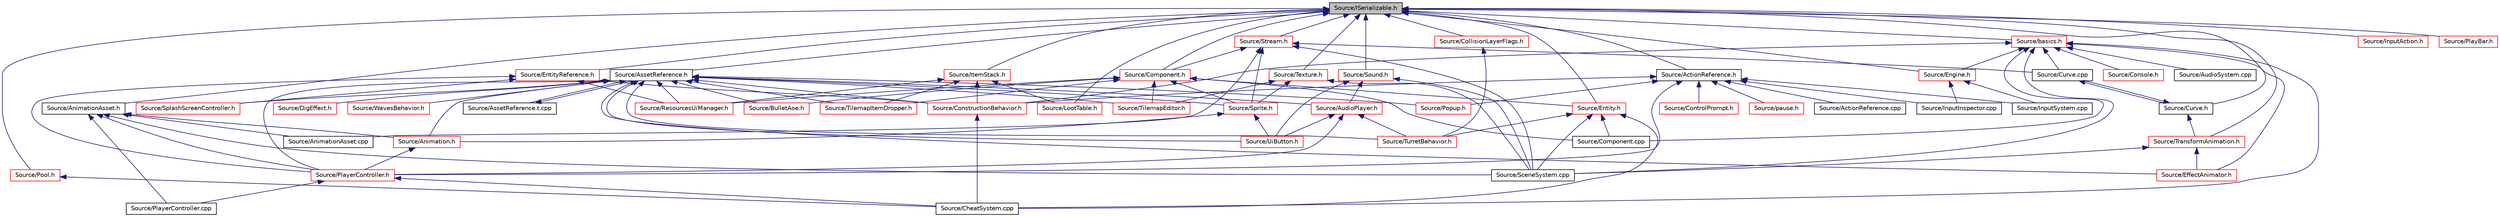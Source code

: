 digraph "Source/ISerializable.h"
{
 // LATEX_PDF_SIZE
  edge [fontname="Helvetica",fontsize="10",labelfontname="Helvetica",labelfontsize="10"];
  node [fontname="Helvetica",fontsize="10",shape=record];
  Node1 [label="Source/ISerializable.h",height=0.2,width=0.4,color="black", fillcolor="grey75", style="filled", fontcolor="black",tooltip="interface for all serializable objects"];
  Node1 -> Node2 [dir="back",color="midnightblue",fontsize="10",style="solid"];
  Node2 [label="Source/ActionReference.h",height=0.2,width=0.4,color="black", fillcolor="white", style="filled",URL="$ActionReference_8h.html",tooltip="a reference to an input Action"];
  Node2 -> Node3 [dir="back",color="midnightblue",fontsize="10",style="solid"];
  Node3 [label="Source/ActionReference.cpp",height=0.2,width=0.4,color="black", fillcolor="white", style="filled",URL="$ActionReference_8cpp.html",tooltip="a reference to an input Action"];
  Node2 -> Node4 [dir="back",color="midnightblue",fontsize="10",style="solid"];
  Node4 [label="Source/ConstructionBehavior.h",height=0.2,width=0.4,color="red", fillcolor="white", style="filled",URL="$ConstructionBehavior_8h.html",tooltip="handles the construction of towers and modification of terrain"];
  Node4 -> Node5 [dir="back",color="midnightblue",fontsize="10",style="solid"];
  Node5 [label="Source/CheatSystem.cpp",height=0.2,width=0.4,color="black", fillcolor="white", style="filled",URL="$CheatSystem_8cpp.html",tooltip="CheatSystem Class definition."];
  Node2 -> Node8 [dir="back",color="midnightblue",fontsize="10",style="solid"];
  Node8 [label="Source/ControlPrompt.h",height=0.2,width=0.4,color="red", fillcolor="white", style="filled",URL="$ControlPrompt_8h.html",tooltip="Displays a control prompt for an ActionReference."];
  Node2 -> Node13 [dir="back",color="midnightblue",fontsize="10",style="solid"];
  Node13 [label="Source/InputInspector.cpp",height=0.2,width=0.4,color="black", fillcolor="white", style="filled",URL="$InputInspector_8cpp.html",tooltip="Input system addition, holds Action and Debug info."];
  Node2 -> Node14 [dir="back",color="midnightblue",fontsize="10",style="solid"];
  Node14 [label="Source/InputSystem.cpp",height=0.2,width=0.4,color="black", fillcolor="white", style="filled",URL="$InputSystem_8cpp.html",tooltip="Input system, m_Handles key and mouse inputs."];
  Node2 -> Node15 [dir="back",color="midnightblue",fontsize="10",style="solid"];
  Node15 [label="Source/pause.h",height=0.2,width=0.4,color="red", fillcolor="white", style="filled",URL="$pause_8h.html",tooltip="component that pauses the game"];
  Node2 -> Node17 [dir="back",color="midnightblue",fontsize="10",style="solid"];
  Node17 [label="Source/PlayerController.h",height=0.2,width=0.4,color="red", fillcolor="white", style="filled",URL="$PlayerController_8h.html",tooltip="PlayerController Behaviour Class."];
  Node17 -> Node5 [dir="back",color="midnightblue",fontsize="10",style="solid"];
  Node17 -> Node18 [dir="back",color="midnightblue",fontsize="10",style="solid"];
  Node18 [label="Source/PlayerController.cpp",height=0.2,width=0.4,color="black", fillcolor="white", style="filled",URL="$PlayerController_8cpp.html",tooltip="PlayerController Behaviour Class."];
  Node2 -> Node19 [dir="back",color="midnightblue",fontsize="10",style="solid"];
  Node19 [label="Source/Popup.h",height=0.2,width=0.4,color="red", fillcolor="white", style="filled",URL="$Popup_8h.html",tooltip="A popup is a behavior that will show a popup when a button is pressed."];
  Node1 -> Node21 [dir="back",color="midnightblue",fontsize="10",style="solid"];
  Node21 [label="Source/AnimationAsset.h",height=0.2,width=0.4,color="black", fillcolor="white", style="filled",URL="$AnimationAsset_8h.html",tooltip="Asset that contains information about a spritesheet animation."];
  Node21 -> Node22 [dir="back",color="midnightblue",fontsize="10",style="solid"];
  Node22 [label="Source/Animation.h",height=0.2,width=0.4,color="red", fillcolor="white", style="filled",URL="$Animation_8h.html",tooltip="animation component class"];
  Node22 -> Node17 [dir="back",color="midnightblue",fontsize="10",style="solid"];
  Node21 -> Node26 [dir="back",color="midnightblue",fontsize="10",style="solid"];
  Node26 [label="Source/AnimationAsset.cpp",height=0.2,width=0.4,color="black", fillcolor="white", style="filled",URL="$AnimationAsset_8cpp.html",tooltip="Asset that contains information about a spritesheet animation."];
  Node21 -> Node18 [dir="back",color="midnightblue",fontsize="10",style="solid"];
  Node21 -> Node17 [dir="back",color="midnightblue",fontsize="10",style="solid"];
  Node21 -> Node27 [dir="back",color="midnightblue",fontsize="10",style="solid"];
  Node27 [label="Source/SceneSystem.cpp",height=0.2,width=0.4,color="black", fillcolor="white", style="filled",URL="$SceneSystem_8cpp.html",tooltip="handles the process of resetting and changing scenes"];
  Node1 -> Node28 [dir="back",color="midnightblue",fontsize="10",style="solid"];
  Node28 [label="Source/AssetReference.h",height=0.2,width=0.4,color="black", fillcolor="white", style="filled",URL="$AssetReference_8h.html",tooltip="a reference to an Asset"];
  Node28 -> Node22 [dir="back",color="midnightblue",fontsize="10",style="solid"];
  Node28 -> Node29 [dir="back",color="midnightblue",fontsize="10",style="solid"];
  Node29 [label="Source/AssetReference.t.cpp",height=0.2,width=0.4,color="black", fillcolor="white", style="filled",URL="$AssetReference_8t_8cpp.html",tooltip="a reference to an Asset"];
  Node29 -> Node28 [dir="back",color="midnightblue",fontsize="10",style="solid"];
  Node28 -> Node30 [dir="back",color="midnightblue",fontsize="10",style="solid"];
  Node30 [label="Source/AudioPlayer.h",height=0.2,width=0.4,color="red", fillcolor="white", style="filled",URL="$AudioPlayer_8h.html",tooltip="Component that plays audio."];
  Node30 -> Node17 [dir="back",color="midnightblue",fontsize="10",style="solid"];
  Node30 -> Node35 [dir="back",color="midnightblue",fontsize="10",style="solid"];
  Node35 [label="Source/TurretBehavior.h",height=0.2,width=0.4,color="red", fillcolor="white", style="filled",URL="$TurretBehavior_8h_source.html",tooltip=" "];
  Node30 -> Node36 [dir="back",color="midnightblue",fontsize="10",style="solid"];
  Node36 [label="Source/UiButton.h",height=0.2,width=0.4,color="red", fillcolor="white", style="filled",URL="$UiButton_8h.html",tooltip="Ui Button that sends an event when clicked."];
  Node28 -> Node37 [dir="back",color="midnightblue",fontsize="10",style="solid"];
  Node37 [label="Source/BulletAoe.h",height=0.2,width=0.4,color="red", fillcolor="white", style="filled",URL="$BulletAoe_8h_source.html",tooltip=" "];
  Node28 -> Node4 [dir="back",color="midnightblue",fontsize="10",style="solid"];
  Node28 -> Node38 [dir="back",color="midnightblue",fontsize="10",style="solid"];
  Node38 [label="Source/DigEffect.h",height=0.2,width=0.4,color="red", fillcolor="white", style="filled",URL="$DigEffect_8h_source.html",tooltip=" "];
  Node28 -> Node39 [dir="back",color="midnightblue",fontsize="10",style="solid"];
  Node39 [label="Source/EffectAnimator.h",height=0.2,width=0.4,color="red", fillcolor="white", style="filled",URL="$EffectAnimator_8h.html",tooltip="Component that animates a Transform's matrix."];
  Node28 -> Node17 [dir="back",color="midnightblue",fontsize="10",style="solid"];
  Node28 -> Node19 [dir="back",color="midnightblue",fontsize="10",style="solid"];
  Node28 -> Node41 [dir="back",color="midnightblue",fontsize="10",style="solid"];
  Node41 [label="Source/ResourcesUiManager.h",height=0.2,width=0.4,color="red", fillcolor="white", style="filled",URL="$ResourcesUiManager_8h.html",tooltip="Component that manages the UI for displaying what resources a player currently has."];
  Node28 -> Node43 [dir="back",color="midnightblue",fontsize="10",style="solid"];
  Node43 [label="Source/SplashScreenController.h",height=0.2,width=0.4,color="red", fillcolor="white", style="filled",URL="$SplashScreenController_8h_source.html",tooltip=" "];
  Node28 -> Node44 [dir="back",color="midnightblue",fontsize="10",style="solid"];
  Node44 [label="Source/Sprite.h",height=0.2,width=0.4,color="red", fillcolor="white", style="filled",URL="$Sprite_8h_source.html",tooltip=" "];
  Node44 -> Node22 [dir="back",color="midnightblue",fontsize="10",style="solid"];
  Node44 -> Node36 [dir="back",color="midnightblue",fontsize="10",style="solid"];
  Node28 -> Node64 [dir="back",color="midnightblue",fontsize="10",style="solid"];
  Node64 [label="Source/TilemapEditor.h",height=0.2,width=0.4,color="red", fillcolor="white", style="filled",URL="$TilemapEditor_8h.html",tooltip="Component that allows direct editing of a Tilemap."];
  Node28 -> Node65 [dir="back",color="midnightblue",fontsize="10",style="solid"];
  Node65 [label="Source/TilemapItemDropper.h",height=0.2,width=0.4,color="red", fillcolor="white", style="filled",URL="$TilemapItemDropper_8h.html",tooltip="Drops an item whenever a tile is broken."];
  Node28 -> Node35 [dir="back",color="midnightblue",fontsize="10",style="solid"];
  Node28 -> Node36 [dir="back",color="midnightblue",fontsize="10",style="solid"];
  Node28 -> Node66 [dir="back",color="midnightblue",fontsize="10",style="solid"];
  Node66 [label="Source/WavesBehavior.h",height=0.2,width=0.4,color="red", fillcolor="white", style="filled",URL="$WavesBehavior_8h_source.html",tooltip=" "];
  Node1 -> Node67 [dir="back",color="midnightblue",fontsize="10",style="solid"];
  Node67 [label="Source/basics.h",height=0.2,width=0.4,color="red", fillcolor="white", style="filled",URL="$basics_8h_source.html",tooltip=" "];
  Node67 -> Node68 [dir="back",color="midnightblue",fontsize="10",style="solid"];
  Node68 [label="Source/AudioSystem.cpp",height=0.2,width=0.4,color="black", fillcolor="white", style="filled",URL="$AudioSystem_8cpp.html",tooltip="System that implements FMOD and allows the loading and playing of audio."];
  Node67 -> Node5 [dir="back",color="midnightblue",fontsize="10",style="solid"];
  Node67 -> Node69 [dir="back",color="midnightblue",fontsize="10",style="solid"];
  Node69 [label="Source/Component.cpp",height=0.2,width=0.4,color="black", fillcolor="white", style="filled",URL="$Component_8cpp.html",tooltip="Virtual component header."];
  Node67 -> Node70 [dir="back",color="midnightblue",fontsize="10",style="solid"];
  Node70 [label="Source/Console.h",height=0.2,width=0.4,color="red", fillcolor="white", style="filled",URL="$Console_8h_source.html",tooltip=" "];
  Node67 -> Node4 [dir="back",color="midnightblue",fontsize="10",style="solid"];
  Node67 -> Node122 [dir="back",color="midnightblue",fontsize="10",style="solid"];
  Node122 [label="Source/Curve.cpp",height=0.2,width=0.4,color="black", fillcolor="white", style="filled",URL="$Curve_8cpp.html",tooltip="class for interpolating between sequences of values"];
  Node122 -> Node123 [dir="back",color="midnightblue",fontsize="10",style="solid"];
  Node123 [label="Source/Curve.h",height=0.2,width=0.4,color="black", fillcolor="white", style="filled",URL="$Curve_8h.html",tooltip="class for interpolating between sequences of values"];
  Node123 -> Node122 [dir="back",color="midnightblue",fontsize="10",style="solid"];
  Node123 -> Node124 [dir="back",color="midnightblue",fontsize="10",style="solid"];
  Node124 [label="Source/TransformAnimation.h",height=0.2,width=0.4,color="red", fillcolor="white", style="filled",URL="$TransformAnimation_8h.html",tooltip="Asset that animates a Transform with Curves."];
  Node124 -> Node39 [dir="back",color="midnightblue",fontsize="10",style="solid"];
  Node124 -> Node27 [dir="back",color="midnightblue",fontsize="10",style="solid"];
  Node67 -> Node39 [dir="back",color="midnightblue",fontsize="10",style="solid"];
  Node67 -> Node126 [dir="back",color="midnightblue",fontsize="10",style="solid"];
  Node126 [label="Source/Engine.h",height=0.2,width=0.4,color="red", fillcolor="white", style="filled",URL="$Engine_8h.html",tooltip="Engine class."];
  Node126 -> Node13 [dir="back",color="midnightblue",fontsize="10",style="solid"];
  Node126 -> Node14 [dir="back",color="midnightblue",fontsize="10",style="solid"];
  Node67 -> Node27 [dir="back",color="midnightblue",fontsize="10",style="solid"];
  Node1 -> Node158 [dir="back",color="midnightblue",fontsize="10",style="solid"];
  Node158 [label="Source/CollisionLayerFlags.h",height=0.2,width=0.4,color="red", fillcolor="white", style="filled",URL="$CollisionLayerFlags_8h.html",tooltip="struct that determines which collision layers to interact with"];
  Node158 -> Node35 [dir="back",color="midnightblue",fontsize="10",style="solid"];
  Node1 -> Node161 [dir="back",color="midnightblue",fontsize="10",style="solid"];
  Node161 [label="Source/Component.h",height=0.2,width=0.4,color="red", fillcolor="white", style="filled",URL="$Component_8h.html",tooltip="Virtual component header."];
  Node161 -> Node37 [dir="back",color="midnightblue",fontsize="10",style="solid"];
  Node161 -> Node69 [dir="back",color="midnightblue",fontsize="10",style="solid"];
  Node161 -> Node172 [dir="back",color="midnightblue",fontsize="10",style="solid"];
  Node172 [label="Source/Entity.h",height=0.2,width=0.4,color="red", fillcolor="white", style="filled",URL="$Entity_8h.html",tooltip="Entity class which holds Components."];
  Node172 -> Node5 [dir="back",color="midnightblue",fontsize="10",style="solid"];
  Node172 -> Node69 [dir="back",color="midnightblue",fontsize="10",style="solid"];
  Node172 -> Node27 [dir="back",color="midnightblue",fontsize="10",style="solid"];
  Node172 -> Node35 [dir="back",color="midnightblue",fontsize="10",style="solid"];
  Node161 -> Node41 [dir="back",color="midnightblue",fontsize="10",style="solid"];
  Node161 -> Node44 [dir="back",color="midnightblue",fontsize="10",style="solid"];
  Node161 -> Node64 [dir="back",color="midnightblue",fontsize="10",style="solid"];
  Node161 -> Node65 [dir="back",color="midnightblue",fontsize="10",style="solid"];
  Node1 -> Node123 [dir="back",color="midnightblue",fontsize="10",style="solid"];
  Node1 -> Node126 [dir="back",color="midnightblue",fontsize="10",style="solid"];
  Node1 -> Node172 [dir="back",color="midnightblue",fontsize="10",style="solid"];
  Node1 -> Node181 [dir="back",color="midnightblue",fontsize="10",style="solid"];
  Node181 [label="Source/EntityReference.h",height=0.2,width=0.4,color="red", fillcolor="white", style="filled",URL="$EntityReference_8h.html",tooltip="a reference to an Entity in the scene"];
  Node181 -> Node4 [dir="back",color="midnightblue",fontsize="10",style="solid"];
  Node181 -> Node17 [dir="back",color="midnightblue",fontsize="10",style="solid"];
  Node181 -> Node41 [dir="back",color="midnightblue",fontsize="10",style="solid"];
  Node181 -> Node43 [dir="back",color="midnightblue",fontsize="10",style="solid"];
  Node1 -> Node182 [dir="back",color="midnightblue",fontsize="10",style="solid"];
  Node182 [label="Source/InputAction.h",height=0.2,width=0.4,color="red", fillcolor="white", style="filled",URL="$InputAction_8h.html",tooltip="action class, used to track an action with dynamic input"];
  Node1 -> Node183 [dir="back",color="midnightblue",fontsize="10",style="solid"];
  Node183 [label="Source/ItemStack.h",height=0.2,width=0.4,color="red", fillcolor="white", style="filled",URL="$ItemStack_8h.html",tooltip="a stack of multiple items of the same type"];
  Node183 -> Node4 [dir="back",color="midnightblue",fontsize="10",style="solid"];
  Node183 -> Node184 [dir="back",color="midnightblue",fontsize="10",style="solid"];
  Node184 [label="Source/LootTable.h",height=0.2,width=0.4,color="red", fillcolor="white", style="filled",URL="$LootTable_8h.html",tooltip="class for dropping configurable loot"];
  Node183 -> Node41 [dir="back",color="midnightblue",fontsize="10",style="solid"];
  Node183 -> Node65 [dir="back",color="midnightblue",fontsize="10",style="solid"];
  Node1 -> Node184 [dir="back",color="midnightblue",fontsize="10",style="solid"];
  Node1 -> Node185 [dir="back",color="midnightblue",fontsize="10",style="solid"];
  Node185 [label="Source/PlayBar.h",height=0.2,width=0.4,color="red", fillcolor="white", style="filled",URL="$PlayBar_8h.html",tooltip="UI Bar that handles playing, pausing, and autosaves of the scene."];
  Node1 -> Node115 [dir="back",color="midnightblue",fontsize="10",style="solid"];
  Node115 [label="Source/Pool.h",height=0.2,width=0.4,color="red", fillcolor="white", style="filled",URL="$Pool_8h.html",tooltip="Used for Pools like Time or Health."];
  Node115 -> Node5 [dir="back",color="midnightblue",fontsize="10",style="solid"];
  Node1 -> Node186 [dir="back",color="midnightblue",fontsize="10",style="solid"];
  Node186 [label="Source/Sound.h",height=0.2,width=0.4,color="red", fillcolor="white", style="filled",URL="$Sound_8h.html",tooltip="Wrapper class for FMOD sounds."];
  Node186 -> Node30 [dir="back",color="midnightblue",fontsize="10",style="solid"];
  Node186 -> Node27 [dir="back",color="midnightblue",fontsize="10",style="solid"];
  Node186 -> Node36 [dir="back",color="midnightblue",fontsize="10",style="solid"];
  Node1 -> Node187 [dir="back",color="midnightblue",fontsize="10",style="solid"];
  Node187 [label="Source/Stream.h",height=0.2,width=0.4,color="red", fillcolor="white", style="filled",URL="$Stream_8h.html",tooltip="JSON File reading/writing."];
  Node187 -> Node26 [dir="back",color="midnightblue",fontsize="10",style="solid"];
  Node187 -> Node161 [dir="back",color="midnightblue",fontsize="10",style="solid"];
  Node187 -> Node122 [dir="back",color="midnightblue",fontsize="10",style="solid"];
  Node187 -> Node27 [dir="back",color="midnightblue",fontsize="10",style="solid"];
  Node187 -> Node44 [dir="back",color="midnightblue",fontsize="10",style="solid"];
  Node1 -> Node189 [dir="back",color="midnightblue",fontsize="10",style="solid"];
  Node189 [label="Source/Texture.h",height=0.2,width=0.4,color="red", fillcolor="white", style="filled",URL="$Texture_8h.html",tooltip="Header for the OpenGL texture wrapper."];
  Node189 -> Node27 [dir="back",color="midnightblue",fontsize="10",style="solid"];
  Node189 -> Node44 [dir="back",color="midnightblue",fontsize="10",style="solid"];
  Node189 -> Node64 [dir="back",color="midnightblue",fontsize="10",style="solid"];
  Node1 -> Node124 [dir="back",color="midnightblue",fontsize="10",style="solid"];
}
